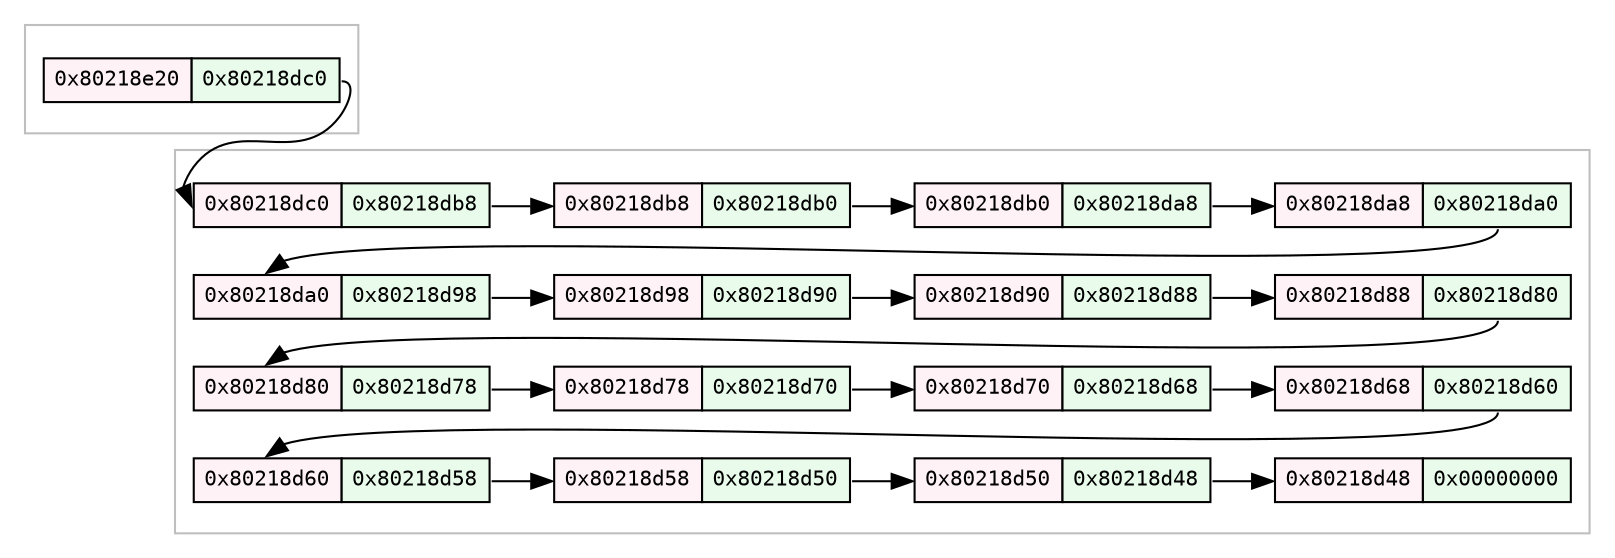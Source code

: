digraph MemoryLayout {
    rankdir=TB;
    splines=spline;
    nodesep=0.4;
    ranksep=0.05;
    node [shape=record, fontname="SF Mono,monospace", fontsize=10, margin=0.01];
    edge [fontname="SF Mono,monospace", fontsize=10];

        subgraph cluster_g1_ {
            color="gray75";
        g1_node0 [shape=none, margin=0.01, label=<
<TABLE BORDER="0" CELLBORDER="1" CELLSPACING="0">
  <TR>
    <TD BGCOLOR="#FFF2F7" PORT="addr" ALIGN="LEFT" CELLPADDING="4">0x80218e20</TD>
    <TD BGCOLOR="#E9FBEA" PORT="next" ALIGN="LEFT" CELLPADDING="4">0x80218dc0</TD>
  </TR>
</TABLE>
>];

            subgraph row_g1__0 {
                rank = same;
                g1_node0;
            }

        }
        subgraph cluster_g2_ {
            color="gray75";
        g2_node0 [shape=none, margin=0.01, label=<
<TABLE BORDER="0" CELLBORDER="1" CELLSPACING="0">
  <TR>
    <TD BGCOLOR="#FFF2F7" PORT="addr" ALIGN="LEFT" CELLPADDING="4">0x80218d48</TD>
    <TD BGCOLOR="#E9FBEA" PORT="next" ALIGN="LEFT" CELLPADDING="4">0x00000000</TD>
  </TR>
</TABLE>
>];
        g2_node1 [shape=none, margin=0.01, label=<
<TABLE BORDER="0" CELLBORDER="1" CELLSPACING="0">
  <TR>
    <TD BGCOLOR="#FFF2F7" PORT="addr" ALIGN="LEFT" CELLPADDING="4">0x80218d50</TD>
    <TD BGCOLOR="#E9FBEA" PORT="val" ALIGN="LEFT" CELLPADDING="4">0x80218d48</TD>
  </TR>
</TABLE>
>];
        g2_node2 [shape=none, margin=0.01, label=<
<TABLE BORDER="0" CELLBORDER="1" CELLSPACING="0">
  <TR>
    <TD BGCOLOR="#FFF2F7" PORT="addr" ALIGN="LEFT" CELLPADDING="4">0x80218d58</TD>
    <TD BGCOLOR="#E9FBEA" PORT="val" ALIGN="LEFT" CELLPADDING="4">0x80218d50</TD>
  </TR>
</TABLE>
>];
        g2_node3 [shape=none, margin=0.01, label=<
<TABLE BORDER="0" CELLBORDER="1" CELLSPACING="0">
  <TR>
    <TD BGCOLOR="#FFF2F7" PORT="addr" ALIGN="LEFT" CELLPADDING="4">0x80218d60</TD>
    <TD BGCOLOR="#E9FBEA" PORT="val" ALIGN="LEFT" CELLPADDING="4">0x80218d58</TD>
  </TR>
</TABLE>
>];
        g2_node4 [shape=none, margin=0.01, label=<
<TABLE BORDER="0" CELLBORDER="1" CELLSPACING="0">
  <TR>
    <TD BGCOLOR="#FFF2F7" PORT="addr" ALIGN="LEFT" CELLPADDING="4">0x80218d68</TD>
    <TD BGCOLOR="#E9FBEA" PORT="val" ALIGN="LEFT" CELLPADDING="4">0x80218d60</TD>
  </TR>
</TABLE>
>];
        g2_node5 [shape=none, margin=0.01, label=<
<TABLE BORDER="0" CELLBORDER="1" CELLSPACING="0">
  <TR>
    <TD BGCOLOR="#FFF2F7" PORT="addr" ALIGN="LEFT" CELLPADDING="4">0x80218d70</TD>
    <TD BGCOLOR="#E9FBEA" PORT="val" ALIGN="LEFT" CELLPADDING="4">0x80218d68</TD>
  </TR>
</TABLE>
>];
        g2_node6 [shape=none, margin=0.01, label=<
<TABLE BORDER="0" CELLBORDER="1" CELLSPACING="0">
  <TR>
    <TD BGCOLOR="#FFF2F7" PORT="addr" ALIGN="LEFT" CELLPADDING="4">0x80218d78</TD>
    <TD BGCOLOR="#E9FBEA" PORT="val" ALIGN="LEFT" CELLPADDING="4">0x80218d70</TD>
  </TR>
</TABLE>
>];
        g2_node7 [shape=none, margin=0.01, label=<
<TABLE BORDER="0" CELLBORDER="1" CELLSPACING="0">
  <TR>
    <TD BGCOLOR="#FFF2F7" PORT="addr" ALIGN="LEFT" CELLPADDING="4">0x80218d80</TD>
    <TD BGCOLOR="#E9FBEA" PORT="val" ALIGN="LEFT" CELLPADDING="4">0x80218d78</TD>
  </TR>
</TABLE>
>];
        g2_node8 [shape=none, margin=0.01, label=<
<TABLE BORDER="0" CELLBORDER="1" CELLSPACING="0">
  <TR>
    <TD BGCOLOR="#FFF2F7" PORT="addr" ALIGN="LEFT" CELLPADDING="4">0x80218d88</TD>
    <TD BGCOLOR="#E9FBEA" PORT="val" ALIGN="LEFT" CELLPADDING="4">0x80218d80</TD>
  </TR>
</TABLE>
>];
        g2_node9 [shape=none, margin=0.01, label=<
<TABLE BORDER="0" CELLBORDER="1" CELLSPACING="0">
  <TR>
    <TD BGCOLOR="#FFF2F7" PORT="addr" ALIGN="LEFT" CELLPADDING="4">0x80218d90</TD>
    <TD BGCOLOR="#E9FBEA" PORT="val" ALIGN="LEFT" CELLPADDING="4">0x80218d88</TD>
  </TR>
</TABLE>
>];
        g2_node10 [shape=none, margin=0.01, label=<
<TABLE BORDER="0" CELLBORDER="1" CELLSPACING="0">
  <TR>
    <TD BGCOLOR="#FFF2F7" PORT="addr" ALIGN="LEFT" CELLPADDING="4">0x80218d98</TD>
    <TD BGCOLOR="#E9FBEA" PORT="val" ALIGN="LEFT" CELLPADDING="4">0x80218d90</TD>
  </TR>
</TABLE>
>];
        g2_node11 [shape=none, margin=0.01, label=<
<TABLE BORDER="0" CELLBORDER="1" CELLSPACING="0">
  <TR>
    <TD BGCOLOR="#FFF2F7" PORT="addr" ALIGN="LEFT" CELLPADDING="4">0x80218da0</TD>
    <TD BGCOLOR="#E9FBEA" PORT="val" ALIGN="LEFT" CELLPADDING="4">0x80218d98</TD>
  </TR>
</TABLE>
>];
        g2_node12 [shape=none, margin=0.01, label=<
<TABLE BORDER="0" CELLBORDER="1" CELLSPACING="0">
  <TR>
    <TD BGCOLOR="#FFF2F7" PORT="addr" ALIGN="LEFT" CELLPADDING="4">0x80218da8</TD>
    <TD BGCOLOR="#E9FBEA" PORT="val" ALIGN="LEFT" CELLPADDING="4">0x80218da0</TD>
  </TR>
</TABLE>
>];
        g2_node13 [shape=none, margin=0.01, label=<
<TABLE BORDER="0" CELLBORDER="1" CELLSPACING="0">
  <TR>
    <TD BGCOLOR="#FFF2F7" PORT="addr" ALIGN="LEFT" CELLPADDING="4">0x80218db0</TD>
    <TD BGCOLOR="#E9FBEA" PORT="val" ALIGN="LEFT" CELLPADDING="4">0x80218da8</TD>
  </TR>
</TABLE>
>];
        g2_node14 [shape=none, margin=0.01, label=<
<TABLE BORDER="0" CELLBORDER="1" CELLSPACING="0">
  <TR>
    <TD BGCOLOR="#FFF2F7" PORT="addr" ALIGN="LEFT" CELLPADDING="4">0x80218db8</TD>
    <TD BGCOLOR="#E9FBEA" PORT="val" ALIGN="LEFT" CELLPADDING="4">0x80218db0</TD>
  </TR>
</TABLE>
>];
        g2_node15 [shape=none, margin=0.01, label=<
<TABLE BORDER="0" CELLBORDER="1" CELLSPACING="0">
  <TR>
    <TD BGCOLOR="#FFF2F7" PORT="addr" ALIGN="LEFT" CELLPADDING="4">0x80218dc0</TD>
    <TD BGCOLOR="#E9FBEA" PORT="val" ALIGN="LEFT" CELLPADDING="4">0x80218db8</TD>
  </TR>
</TABLE>
>];

            subgraph row_g2__0 {
                rank = same;
                g2_node0;
                g2_node1;
                g2_node2;
                g2_node3;
            }
            subgraph row_g2__1 {
                rank = same;
                g2_node4;
                g2_node5;
                g2_node6;
                g2_node7;
            }
            subgraph row_g2__2 {
                rank = same;
                g2_node8;
                g2_node9;
                g2_node10;
                g2_node11;
            }
            subgraph row_g2__3 {
                rank = same;
                g2_node12;
                g2_node13;
                g2_node14;
                g2_node15;
            }

            g2_node0 -> g2_node4 [style=invis, constraint=false];
            g2_node4 -> g2_node8 [style=invis, constraint=false];
            g2_node8 -> g2_node12 [style=invis, constraint=false];
            g2_node1 -> g2_node5 [style=invis, constraint=false];
            g2_node5 -> g2_node9 [style=invis, constraint=false];
            g2_node9 -> g2_node13 [style=invis, constraint=false];
            g2_node2 -> g2_node6 [style=invis, constraint=false];
            g2_node6 -> g2_node10 [style=invis, constraint=false];
            g2_node10 -> g2_node14 [style=invis, constraint=false];
            g2_node3 -> g2_node7 [style=invis, constraint=false];
            g2_node7 -> g2_node11 [style=invis, constraint=false];
            g2_node11 -> g2_node15 [style=invis, constraint=false];
        }

    g1_node0:next -> g2_node15:addr;
    g2_node1:val -> g2_node0:addr;
    g2_node2:val -> g2_node1:addr;
    g2_node3:val -> g2_node2:addr;
    g2_node4:val -> g2_node3:addr;
    g2_node5:val -> g2_node4:addr;
    g2_node6:val -> g2_node5:addr;
    g2_node7:val -> g2_node6:addr;
    g2_node8:val -> g2_node7:addr;
    g2_node9:val -> g2_node8:addr;
    g2_node10:val -> g2_node9:addr;
    g2_node11:val -> g2_node10:addr;
    g2_node12:val -> g2_node11:addr;
    g2_node13:val -> g2_node12:addr;
    g2_node14:val -> g2_node13:addr;
    g2_node15:val -> g2_node14:addr;
}
